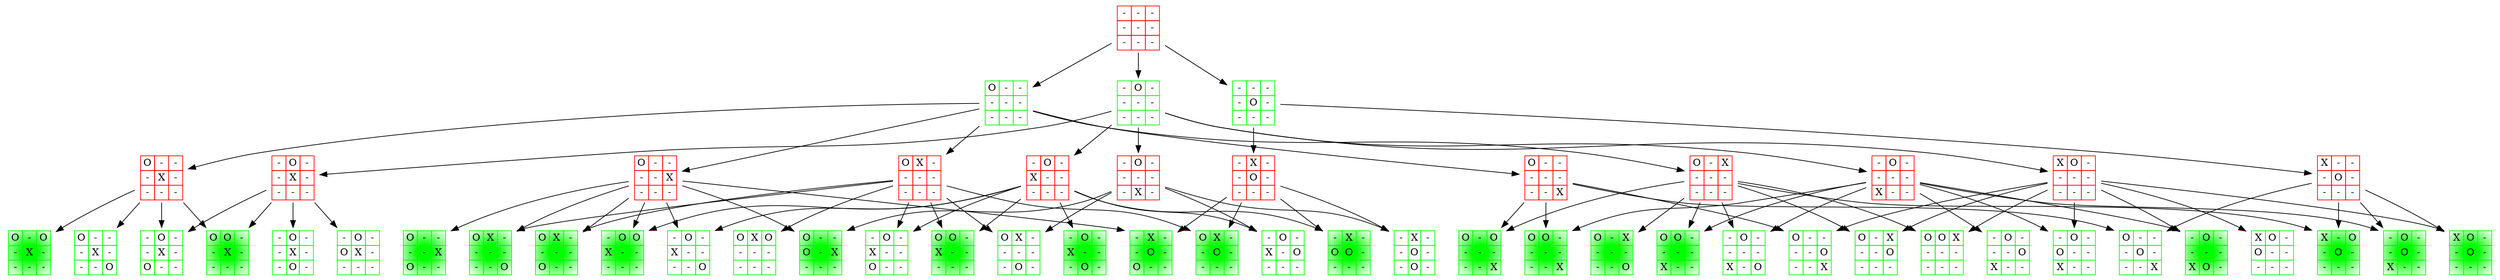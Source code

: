 digraph "graph" {
	node [shape=plaintext]
		0 [label=<
        <TABLE BORDER="0" CELLBORDER="1" CELLSPACING="0" COLOR="red" BGCOLOR="white" style="">
          <TR>
            <TD> - </TD>
            <TD> - </TD>
            <TD> - </TD>
          </TR>
          <TR>
            <TD> - </TD>
            <TD> - </TD>
            <TD> - </TD>
          </TR>
          <TR>
            <TD> - </TD>
            <TD> - </TD>
            <TD> - </TD>
          </TR>
        </TABLE>>]
		1 [label=<
        <TABLE BORDER="0" CELLBORDER="1" CELLSPACING="0" COLOR="green" BGCOLOR="white" style="">
          <TR>
            <TD>O</TD>
            <TD> - </TD>
            <TD> - </TD>
          </TR>
          <TR>
            <TD> - </TD>
            <TD> - </TD>
            <TD> - </TD>
          </TR>
          <TR>
            <TD> - </TD>
            <TD> - </TD>
            <TD> - </TD>
          </TR>
        </TABLE>>]
			0 -> 1
		2 [label=<
        <TABLE BORDER="0" CELLBORDER="1" CELLSPACING="0" COLOR="green" BGCOLOR="white" style="">
          <TR>
            <TD> - </TD>
            <TD>O</TD>
            <TD> - </TD>
          </TR>
          <TR>
            <TD> - </TD>
            <TD> - </TD>
            <TD> - </TD>
          </TR>
          <TR>
            <TD> - </TD>
            <TD> - </TD>
            <TD> - </TD>
          </TR>
        </TABLE>>]
			0 -> 2
		3 [label=<
        <TABLE BORDER="0" CELLBORDER="1" CELLSPACING="0" COLOR="green" BGCOLOR="white" style="">
          <TR>
            <TD> - </TD>
            <TD> - </TD>
            <TD> - </TD>
          </TR>
          <TR>
            <TD> - </TD>
            <TD>O</TD>
            <TD> - </TD>
          </TR>
          <TR>
            <TD> - </TD>
            <TD> - </TD>
            <TD> - </TD>
          </TR>
        </TABLE>>]
			0 -> 3
		3 [label=<
        <TABLE BORDER="0" CELLBORDER="1" CELLSPACING="0" COLOR="green" BGCOLOR="white" style="">
          <TR>
            <TD> - </TD>
            <TD> - </TD>
            <TD> - </TD>
          </TR>
          <TR>
            <TD> - </TD>
            <TD>O</TD>
            <TD> - </TD>
          </TR>
          <TR>
            <TD> - </TD>
            <TD> - </TD>
            <TD> - </TD>
          </TR>
        </TABLE>>]
		31 [label=<
        <TABLE BORDER="0" CELLBORDER="1" CELLSPACING="0" COLOR="red" BGCOLOR="white" style="">
          <TR>
            <TD>X</TD>
            <TD> - </TD>
            <TD> - </TD>
          </TR>
          <TR>
            <TD> - </TD>
            <TD>O</TD>
            <TD> - </TD>
          </TR>
          <TR>
            <TD> - </TD>
            <TD> - </TD>
            <TD> - </TD>
          </TR>
        </TABLE>>]
			3 -> 31
		32 [label=<
        <TABLE BORDER="0" CELLBORDER="1" CELLSPACING="0" COLOR="red" BGCOLOR="white" style="">
          <TR>
            <TD> - </TD>
            <TD>X</TD>
            <TD> - </TD>
          </TR>
          <TR>
            <TD> - </TD>
            <TD>O</TD>
            <TD> - </TD>
          </TR>
          <TR>
            <TD> - </TD>
            <TD> - </TD>
            <TD> - </TD>
          </TR>
        </TABLE>>]
			3 -> 32
		2 [label=<
        <TABLE BORDER="0" CELLBORDER="1" CELLSPACING="0" COLOR="green" BGCOLOR="white" style="">
          <TR>
            <TD> - </TD>
            <TD>O</TD>
            <TD> - </TD>
          </TR>
          <TR>
            <TD> - </TD>
            <TD> - </TD>
            <TD> - </TD>
          </TR>
          <TR>
            <TD> - </TD>
            <TD> - </TD>
            <TD> - </TD>
          </TR>
        </TABLE>>]
		21 [label=<
        <TABLE BORDER="0" CELLBORDER="1" CELLSPACING="0" COLOR="red" BGCOLOR="white" style="">
          <TR>
            <TD>X</TD>
            <TD>O</TD>
            <TD> - </TD>
          </TR>
          <TR>
            <TD> - </TD>
            <TD> - </TD>
            <TD> - </TD>
          </TR>
          <TR>
            <TD> - </TD>
            <TD> - </TD>
            <TD> - </TD>
          </TR>
        </TABLE>>]
			2 -> 21
		22 [label=<
        <TABLE BORDER="0" CELLBORDER="1" CELLSPACING="0" COLOR="red" BGCOLOR="white" style="">
          <TR>
            <TD> - </TD>
            <TD>O</TD>
            <TD> - </TD>
          </TR>
          <TR>
            <TD>X</TD>
            <TD> - </TD>
            <TD> - </TD>
          </TR>
          <TR>
            <TD> - </TD>
            <TD> - </TD>
            <TD> - </TD>
          </TR>
        </TABLE>>]
			2 -> 22
		23 [label=<
        <TABLE BORDER="0" CELLBORDER="1" CELLSPACING="0" COLOR="red" BGCOLOR="white" style="">
          <TR>
            <TD> - </TD>
            <TD>O</TD>
            <TD> - </TD>
          </TR>
          <TR>
            <TD> - </TD>
            <TD>X</TD>
            <TD> - </TD>
          </TR>
          <TR>
            <TD> - </TD>
            <TD> - </TD>
            <TD> - </TD>
          </TR>
        </TABLE>>]
			2 -> 23
		24 [label=<
        <TABLE BORDER="0" CELLBORDER="1" CELLSPACING="0" COLOR="red" BGCOLOR="white" style="">
          <TR>
            <TD> - </TD>
            <TD>O</TD>
            <TD> - </TD>
          </TR>
          <TR>
            <TD> - </TD>
            <TD> - </TD>
            <TD> - </TD>
          </TR>
          <TR>
            <TD>X</TD>
            <TD> - </TD>
            <TD> - </TD>
          </TR>
        </TABLE>>]
			2 -> 24
		25 [label=<
        <TABLE BORDER="0" CELLBORDER="1" CELLSPACING="0" COLOR="red" BGCOLOR="white" style="">
          <TR>
            <TD> - </TD>
            <TD>O</TD>
            <TD> - </TD>
          </TR>
          <TR>
            <TD> - </TD>
            <TD> - </TD>
            <TD> - </TD>
          </TR>
          <TR>
            <TD> - </TD>
            <TD>X</TD>
            <TD> - </TD>
          </TR>
        </TABLE>>]
			2 -> 25
		1 [label=<
        <TABLE BORDER="0" CELLBORDER="1" CELLSPACING="0" COLOR="green" BGCOLOR="white" style="">
          <TR>
            <TD>O</TD>
            <TD> - </TD>
            <TD> - </TD>
          </TR>
          <TR>
            <TD> - </TD>
            <TD> - </TD>
            <TD> - </TD>
          </TR>
          <TR>
            <TD> - </TD>
            <TD> - </TD>
            <TD> - </TD>
          </TR>
        </TABLE>>]
		11 [label=<
        <TABLE BORDER="0" CELLBORDER="1" CELLSPACING="0" COLOR="red" BGCOLOR="white" style="">
          <TR>
            <TD>O</TD>
            <TD>X</TD>
            <TD> - </TD>
          </TR>
          <TR>
            <TD> - </TD>
            <TD> - </TD>
            <TD> - </TD>
          </TR>
          <TR>
            <TD> - </TD>
            <TD> - </TD>
            <TD> - </TD>
          </TR>
        </TABLE>>]
			1 -> 11
		12 [label=<
        <TABLE BORDER="0" CELLBORDER="1" CELLSPACING="0" COLOR="red" BGCOLOR="white" style="">
          <TR>
            <TD>O</TD>
            <TD> - </TD>
            <TD>X</TD>
          </TR>
          <TR>
            <TD> - </TD>
            <TD> - </TD>
            <TD> - </TD>
          </TR>
          <TR>
            <TD> - </TD>
            <TD> - </TD>
            <TD> - </TD>
          </TR>
        </TABLE>>]
			1 -> 12
		13 [label=<
        <TABLE BORDER="0" CELLBORDER="1" CELLSPACING="0" COLOR="red" BGCOLOR="white" style="">
          <TR>
            <TD>O</TD>
            <TD> - </TD>
            <TD> - </TD>
          </TR>
          <TR>
            <TD> - </TD>
            <TD>X</TD>
            <TD> - </TD>
          </TR>
          <TR>
            <TD> - </TD>
            <TD> - </TD>
            <TD> - </TD>
          </TR>
        </TABLE>>]
			1 -> 13
		14 [label=<
        <TABLE BORDER="0" CELLBORDER="1" CELLSPACING="0" COLOR="red" BGCOLOR="white" style="">
          <TR>
            <TD>O</TD>
            <TD> - </TD>
            <TD> - </TD>
          </TR>
          <TR>
            <TD> - </TD>
            <TD> - </TD>
            <TD>X</TD>
          </TR>
          <TR>
            <TD> - </TD>
            <TD> - </TD>
            <TD> - </TD>
          </TR>
        </TABLE>>]
			1 -> 14
		15 [label=<
        <TABLE BORDER="0" CELLBORDER="1" CELLSPACING="0" COLOR="red" BGCOLOR="white" style="">
          <TR>
            <TD>O</TD>
            <TD> - </TD>
            <TD> - </TD>
          </TR>
          <TR>
            <TD> - </TD>
            <TD> - </TD>
            <TD> - </TD>
          </TR>
          <TR>
            <TD> - </TD>
            <TD> - </TD>
            <TD>X</TD>
          </TR>
        </TABLE>>]
			1 -> 15
		15 [label=<
        <TABLE BORDER="0" CELLBORDER="1" CELLSPACING="0" COLOR="red" BGCOLOR="white" style="">
          <TR>
            <TD>O</TD>
            <TD> - </TD>
            <TD> - </TD>
          </TR>
          <TR>
            <TD> - </TD>
            <TD> - </TD>
            <TD> - </TD>
          </TR>
          <TR>
            <TD> - </TD>
            <TD> - </TD>
            <TD>X</TD>
          </TR>
        </TABLE>>]
		151 [label=<
        <TABLE BORDER="0" CELLBORDER="1" CELLSPACING="0" COLOR="green" BGCOLOR="green:white" style="radial">
          <TR>
            <TD>O</TD>
            <TD>O</TD>
            <TD> - </TD>
          </TR>
          <TR>
            <TD> - </TD>
            <TD> - </TD>
            <TD> - </TD>
          </TR>
          <TR>
            <TD> - </TD>
            <TD> - </TD>
            <TD>X</TD>
          </TR>
        </TABLE>>]
			15 -> 151
		152 [label=<
        <TABLE BORDER="0" CELLBORDER="1" CELLSPACING="0" COLOR="green" BGCOLOR="green:white" style="radial">
          <TR>
            <TD>O</TD>
            <TD> - </TD>
            <TD>O</TD>
          </TR>
          <TR>
            <TD> - </TD>
            <TD> - </TD>
            <TD> - </TD>
          </TR>
          <TR>
            <TD> - </TD>
            <TD> - </TD>
            <TD>X</TD>
          </TR>
        </TABLE>>]
			15 -> 152
		153 [label=<
        <TABLE BORDER="0" CELLBORDER="1" CELLSPACING="0" COLOR="green" BGCOLOR="white" style="">
          <TR>
            <TD>O</TD>
            <TD> - </TD>
            <TD> - </TD>
          </TR>
          <TR>
            <TD> - </TD>
            <TD>O</TD>
            <TD> - </TD>
          </TR>
          <TR>
            <TD> - </TD>
            <TD> - </TD>
            <TD>X</TD>
          </TR>
        </TABLE>>]
			15 -> 153
		154 [label=<
        <TABLE BORDER="0" CELLBORDER="1" CELLSPACING="0" COLOR="green" BGCOLOR="white" style="">
          <TR>
            <TD>O</TD>
            <TD> - </TD>
            <TD> - </TD>
          </TR>
          <TR>
            <TD> - </TD>
            <TD> - </TD>
            <TD>O</TD>
          </TR>
          <TR>
            <TD> - </TD>
            <TD> - </TD>
            <TD>X</TD>
          </TR>
        </TABLE>>]
			15 -> 154
		23 [label=<
        <TABLE BORDER="0" CELLBORDER="1" CELLSPACING="0" COLOR="red" BGCOLOR="white" style="">
          <TR>
            <TD> - </TD>
            <TD>O</TD>
            <TD> - </TD>
          </TR>
          <TR>
            <TD> - </TD>
            <TD>X</TD>
            <TD> - </TD>
          </TR>
          <TR>
            <TD> - </TD>
            <TD> - </TD>
            <TD> - </TD>
          </TR>
        </TABLE>>]
		231 [label=<
        <TABLE BORDER="0" CELLBORDER="1" CELLSPACING="0" COLOR="green" BGCOLOR="green:white" style="radial">
          <TR>
            <TD>O</TD>
            <TD>O</TD>
            <TD> - </TD>
          </TR>
          <TR>
            <TD> - </TD>
            <TD>X</TD>
            <TD> - </TD>
          </TR>
          <TR>
            <TD> - </TD>
            <TD> - </TD>
            <TD> - </TD>
          </TR>
        </TABLE>>]
			23 -> 231
		232 [label=<
        <TABLE BORDER="0" CELLBORDER="1" CELLSPACING="0" COLOR="green" BGCOLOR="white" style="">
          <TR>
            <TD> - </TD>
            <TD>O</TD>
            <TD> - </TD>
          </TR>
          <TR>
            <TD>O</TD>
            <TD>X</TD>
            <TD> - </TD>
          </TR>
          <TR>
            <TD> - </TD>
            <TD> - </TD>
            <TD> - </TD>
          </TR>
        </TABLE>>]
			23 -> 232
		233 [label=<
        <TABLE BORDER="0" CELLBORDER="1" CELLSPACING="0" COLOR="green" BGCOLOR="white" style="">
          <TR>
            <TD> - </TD>
            <TD>O</TD>
            <TD> - </TD>
          </TR>
          <TR>
            <TD> - </TD>
            <TD>X</TD>
            <TD> - </TD>
          </TR>
          <TR>
            <TD>O</TD>
            <TD> - </TD>
            <TD> - </TD>
          </TR>
        </TABLE>>]
			23 -> 233
		234 [label=<
        <TABLE BORDER="0" CELLBORDER="1" CELLSPACING="0" COLOR="green" BGCOLOR="white" style="">
          <TR>
            <TD> - </TD>
            <TD>O</TD>
            <TD> - </TD>
          </TR>
          <TR>
            <TD> - </TD>
            <TD>X</TD>
            <TD> - </TD>
          </TR>
          <TR>
            <TD> - </TD>
            <TD>O</TD>
            <TD> - </TD>
          </TR>
        </TABLE>>]
			23 -> 234
		24 [label=<
        <TABLE BORDER="0" CELLBORDER="1" CELLSPACING="0" COLOR="red" BGCOLOR="white" style="">
          <TR>
            <TD> - </TD>
            <TD>O</TD>
            <TD> - </TD>
          </TR>
          <TR>
            <TD> - </TD>
            <TD> - </TD>
            <TD> - </TD>
          </TR>
          <TR>
            <TD>X</TD>
            <TD> - </TD>
            <TD> - </TD>
          </TR>
        </TABLE>>]
		241 [label=<
        <TABLE BORDER="0" CELLBORDER="1" CELLSPACING="0" COLOR="green" BGCOLOR="green:white" style="radial">
          <TR>
            <TD>O</TD>
            <TD>O</TD>
            <TD> - </TD>
          </TR>
          <TR>
            <TD> - </TD>
            <TD> - </TD>
            <TD> - </TD>
          </TR>
          <TR>
            <TD>X</TD>
            <TD> - </TD>
            <TD> - </TD>
          </TR>
        </TABLE>>]
			24 -> 241
		151 [label=<
        <TABLE BORDER="0" CELLBORDER="1" CELLSPACING="0" COLOR="green" BGCOLOR="green:white" style="radial">
          <TR>
            <TD>O</TD>
            <TD>O</TD>
            <TD> - </TD>
          </TR>
          <TR>
            <TD> - </TD>
            <TD> - </TD>
            <TD> - </TD>
          </TR>
          <TR>
            <TD> - </TD>
            <TD> - </TD>
            <TD>X</TD>
          </TR>
        </TABLE>>]
			24 -> 151
		243 [label=<
        <TABLE BORDER="0" CELLBORDER="1" CELLSPACING="0" COLOR="green" BGCOLOR="white" style="">
          <TR>
            <TD> - </TD>
            <TD>O</TD>
            <TD> - </TD>
          </TR>
          <TR>
            <TD>O</TD>
            <TD> - </TD>
            <TD> - </TD>
          </TR>
          <TR>
            <TD>X</TD>
            <TD> - </TD>
            <TD> - </TD>
          </TR>
        </TABLE>>]
			24 -> 243
		244 [label=<
        <TABLE BORDER="0" CELLBORDER="1" CELLSPACING="0" COLOR="green" BGCOLOR="green:white" style="radial">
          <TR>
            <TD> - </TD>
            <TD>O</TD>
            <TD> - </TD>
          </TR>
          <TR>
            <TD> - </TD>
            <TD>O</TD>
            <TD> - </TD>
          </TR>
          <TR>
            <TD>X</TD>
            <TD> - </TD>
            <TD> - </TD>
          </TR>
        </TABLE>>]
			24 -> 244
		245 [label=<
        <TABLE BORDER="0" CELLBORDER="1" CELLSPACING="0" COLOR="green" BGCOLOR="white" style="">
          <TR>
            <TD> - </TD>
            <TD>O</TD>
            <TD> - </TD>
          </TR>
          <TR>
            <TD> - </TD>
            <TD> - </TD>
            <TD>O</TD>
          </TR>
          <TR>
            <TD>X</TD>
            <TD> - </TD>
            <TD> - </TD>
          </TR>
        </TABLE>>]
			24 -> 245
		246 [label=<
        <TABLE BORDER="0" CELLBORDER="1" CELLSPACING="0" COLOR="green" BGCOLOR="green:white" style="radial">
          <TR>
            <TD> - </TD>
            <TD>O</TD>
            <TD> - </TD>
          </TR>
          <TR>
            <TD> - </TD>
            <TD> - </TD>
            <TD> - </TD>
          </TR>
          <TR>
            <TD>X</TD>
            <TD>O</TD>
            <TD> - </TD>
          </TR>
        </TABLE>>]
			24 -> 246
		247 [label=<
        <TABLE BORDER="0" CELLBORDER="1" CELLSPACING="0" COLOR="green" BGCOLOR="white" style="">
          <TR>
            <TD> - </TD>
            <TD>O</TD>
            <TD> - </TD>
          </TR>
          <TR>
            <TD> - </TD>
            <TD> - </TD>
            <TD> - </TD>
          </TR>
          <TR>
            <TD>X</TD>
            <TD> - </TD>
            <TD>O</TD>
          </TR>
        </TABLE>>]
			24 -> 247
		31 [label=<
        <TABLE BORDER="0" CELLBORDER="1" CELLSPACING="0" COLOR="red" BGCOLOR="white" style="">
          <TR>
            <TD>X</TD>
            <TD> - </TD>
            <TD> - </TD>
          </TR>
          <TR>
            <TD> - </TD>
            <TD>O</TD>
            <TD> - </TD>
          </TR>
          <TR>
            <TD> - </TD>
            <TD> - </TD>
            <TD> - </TD>
          </TR>
        </TABLE>>]
		311 [label=<
        <TABLE BORDER="0" CELLBORDER="1" CELLSPACING="0" COLOR="green" BGCOLOR="green:white" style="radial">
          <TR>
            <TD>X</TD>
            <TD>O</TD>
            <TD> - </TD>
          </TR>
          <TR>
            <TD> - </TD>
            <TD>O</TD>
            <TD> - </TD>
          </TR>
          <TR>
            <TD> - </TD>
            <TD> - </TD>
            <TD> - </TD>
          </TR>
        </TABLE>>]
			31 -> 311
		312 [label=<
        <TABLE BORDER="0" CELLBORDER="1" CELLSPACING="0" COLOR="green" BGCOLOR="green:white" style="radial">
          <TR>
            <TD>X</TD>
            <TD> - </TD>
            <TD>O</TD>
          </TR>
          <TR>
            <TD> - </TD>
            <TD>O</TD>
            <TD> - </TD>
          </TR>
          <TR>
            <TD> - </TD>
            <TD> - </TD>
            <TD> - </TD>
          </TR>
        </TABLE>>]
			31 -> 312
		244 [label=<
        <TABLE BORDER="0" CELLBORDER="1" CELLSPACING="0" COLOR="green" BGCOLOR="green:white" style="radial">
          <TR>
            <TD> - </TD>
            <TD>O</TD>
            <TD> - </TD>
          </TR>
          <TR>
            <TD> - </TD>
            <TD>O</TD>
            <TD> - </TD>
          </TR>
          <TR>
            <TD>X</TD>
            <TD> - </TD>
            <TD> - </TD>
          </TR>
        </TABLE>>]
			31 -> 244
		153 [label=<
        <TABLE BORDER="0" CELLBORDER="1" CELLSPACING="0" COLOR="green" BGCOLOR="white" style="">
          <TR>
            <TD>O</TD>
            <TD> - </TD>
            <TD> - </TD>
          </TR>
          <TR>
            <TD> - </TD>
            <TD>O</TD>
            <TD> - </TD>
          </TR>
          <TR>
            <TD> - </TD>
            <TD> - </TD>
            <TD>X</TD>
          </TR>
        </TABLE>>]
			31 -> 153
		32 [label=<
        <TABLE BORDER="0" CELLBORDER="1" CELLSPACING="0" COLOR="red" BGCOLOR="white" style="">
          <TR>
            <TD> - </TD>
            <TD>X</TD>
            <TD> - </TD>
          </TR>
          <TR>
            <TD> - </TD>
            <TD>O</TD>
            <TD> - </TD>
          </TR>
          <TR>
            <TD> - </TD>
            <TD> - </TD>
            <TD> - </TD>
          </TR>
        </TABLE>>]
		321 [label=<
        <TABLE BORDER="0" CELLBORDER="1" CELLSPACING="0" COLOR="green" BGCOLOR="green:white" style="radial">
          <TR>
            <TD>O</TD>
            <TD>X</TD>
            <TD> - </TD>
          </TR>
          <TR>
            <TD> - </TD>
            <TD>O</TD>
            <TD> - </TD>
          </TR>
          <TR>
            <TD> - </TD>
            <TD> - </TD>
            <TD> - </TD>
          </TR>
        </TABLE>>]
			32 -> 321
		322 [label=<
        <TABLE BORDER="0" CELLBORDER="1" CELLSPACING="0" COLOR="green" BGCOLOR="green:white" style="radial">
          <TR>
            <TD> - </TD>
            <TD>X</TD>
            <TD> - </TD>
          </TR>
          <TR>
            <TD>O</TD>
            <TD>O</TD>
            <TD> - </TD>
          </TR>
          <TR>
            <TD> - </TD>
            <TD> - </TD>
            <TD> - </TD>
          </TR>
        </TABLE>>]
			32 -> 322
		323 [label=<
        <TABLE BORDER="0" CELLBORDER="1" CELLSPACING="0" COLOR="green" BGCOLOR="green:white" style="radial">
          <TR>
            <TD> - </TD>
            <TD>X</TD>
            <TD> - </TD>
          </TR>
          <TR>
            <TD> - </TD>
            <TD>O</TD>
            <TD> - </TD>
          </TR>
          <TR>
            <TD>O</TD>
            <TD> - </TD>
            <TD> - </TD>
          </TR>
        </TABLE>>]
			32 -> 323
		324 [label=<
        <TABLE BORDER="0" CELLBORDER="1" CELLSPACING="0" COLOR="green" BGCOLOR="white" style="">
          <TR>
            <TD> - </TD>
            <TD>X</TD>
            <TD> - </TD>
          </TR>
          <TR>
            <TD> - </TD>
            <TD>O</TD>
            <TD> - </TD>
          </TR>
          <TR>
            <TD> - </TD>
            <TD>O</TD>
            <TD> - </TD>
          </TR>
        </TABLE>>]
			32 -> 324
		22 [label=<
        <TABLE BORDER="0" CELLBORDER="1" CELLSPACING="0" COLOR="red" BGCOLOR="white" style="">
          <TR>
            <TD> - </TD>
            <TD>O</TD>
            <TD> - </TD>
          </TR>
          <TR>
            <TD>X</TD>
            <TD> - </TD>
            <TD> - </TD>
          </TR>
          <TR>
            <TD> - </TD>
            <TD> - </TD>
            <TD> - </TD>
          </TR>
        </TABLE>>]
		221 [label=<
        <TABLE BORDER="0" CELLBORDER="1" CELLSPACING="0" COLOR="green" BGCOLOR="green:white" style="radial">
          <TR>
            <TD>O</TD>
            <TD>O</TD>
            <TD> - </TD>
          </TR>
          <TR>
            <TD>X</TD>
            <TD> - </TD>
            <TD> - </TD>
          </TR>
          <TR>
            <TD> - </TD>
            <TD> - </TD>
            <TD> - </TD>
          </TR>
        </TABLE>>]
			22 -> 221
		222 [label=<
        <TABLE BORDER="0" CELLBORDER="1" CELLSPACING="0" COLOR="green" BGCOLOR="green:white" style="radial">
          <TR>
            <TD> - </TD>
            <TD>O</TD>
            <TD>O</TD>
          </TR>
          <TR>
            <TD>X</TD>
            <TD> - </TD>
            <TD> - </TD>
          </TR>
          <TR>
            <TD> - </TD>
            <TD> - </TD>
            <TD> - </TD>
          </TR>
        </TABLE>>]
			22 -> 222
		322 [label=<
        <TABLE BORDER="0" CELLBORDER="1" CELLSPACING="0" COLOR="green" BGCOLOR="green:white" style="radial">
          <TR>
            <TD> - </TD>
            <TD>X</TD>
            <TD> - </TD>
          </TR>
          <TR>
            <TD>O</TD>
            <TD>O</TD>
            <TD> - </TD>
          </TR>
          <TR>
            <TD> - </TD>
            <TD> - </TD>
            <TD> - </TD>
          </TR>
        </TABLE>>]
			22 -> 322
		224 [label=<
        <TABLE BORDER="0" CELLBORDER="1" CELLSPACING="0" COLOR="green" BGCOLOR="white" style="">
          <TR>
            <TD> - </TD>
            <TD>O</TD>
            <TD> - </TD>
          </TR>
          <TR>
            <TD>X</TD>
            <TD> - </TD>
            <TD>O</TD>
          </TR>
          <TR>
            <TD> - </TD>
            <TD> - </TD>
            <TD> - </TD>
          </TR>
        </TABLE>>]
			22 -> 224
		225 [label=<
        <TABLE BORDER="0" CELLBORDER="1" CELLSPACING="0" COLOR="green" BGCOLOR="white" style="">
          <TR>
            <TD> - </TD>
            <TD>O</TD>
            <TD> - </TD>
          </TR>
          <TR>
            <TD>X</TD>
            <TD> - </TD>
            <TD> - </TD>
          </TR>
          <TR>
            <TD>O</TD>
            <TD> - </TD>
            <TD> - </TD>
          </TR>
        </TABLE>>]
			22 -> 225
		226 [label=<
        <TABLE BORDER="0" CELLBORDER="1" CELLSPACING="0" COLOR="green" BGCOLOR="green:white" style="radial">
          <TR>
            <TD> - </TD>
            <TD>O</TD>
            <TD> - </TD>
          </TR>
          <TR>
            <TD>X</TD>
            <TD> - </TD>
            <TD> - </TD>
          </TR>
          <TR>
            <TD> - </TD>
            <TD>O</TD>
            <TD> - </TD>
          </TR>
        </TABLE>>]
			22 -> 226
		227 [label=<
        <TABLE BORDER="0" CELLBORDER="1" CELLSPACING="0" COLOR="green" BGCOLOR="white" style="">
          <TR>
            <TD> - </TD>
            <TD>O</TD>
            <TD> - </TD>
          </TR>
          <TR>
            <TD>X</TD>
            <TD> - </TD>
            <TD> - </TD>
          </TR>
          <TR>
            <TD> - </TD>
            <TD> - </TD>
            <TD>O</TD>
          </TR>
        </TABLE>>]
			22 -> 227
		12 [label=<
        <TABLE BORDER="0" CELLBORDER="1" CELLSPACING="0" COLOR="red" BGCOLOR="white" style="">
          <TR>
            <TD>O</TD>
            <TD> - </TD>
            <TD>X</TD>
          </TR>
          <TR>
            <TD> - </TD>
            <TD> - </TD>
            <TD> - </TD>
          </TR>
          <TR>
            <TD> - </TD>
            <TD> - </TD>
            <TD> - </TD>
          </TR>
        </TABLE>>]
		121 [label=<
        <TABLE BORDER="0" CELLBORDER="1" CELLSPACING="0" COLOR="green" BGCOLOR="white" style="">
          <TR>
            <TD>O</TD>
            <TD>O</TD>
            <TD>X</TD>
          </TR>
          <TR>
            <TD> - </TD>
            <TD> - </TD>
            <TD> - </TD>
          </TR>
          <TR>
            <TD> - </TD>
            <TD> - </TD>
            <TD> - </TD>
          </TR>
        </TABLE>>]
			12 -> 121
		241 [label=<
        <TABLE BORDER="0" CELLBORDER="1" CELLSPACING="0" COLOR="green" BGCOLOR="green:white" style="radial">
          <TR>
            <TD>O</TD>
            <TD>O</TD>
            <TD> - </TD>
          </TR>
          <TR>
            <TD> - </TD>
            <TD> - </TD>
            <TD> - </TD>
          </TR>
          <TR>
            <TD>X</TD>
            <TD> - </TD>
            <TD> - </TD>
          </TR>
        </TABLE>>]
			12 -> 241
		312 [label=<
        <TABLE BORDER="0" CELLBORDER="1" CELLSPACING="0" COLOR="green" BGCOLOR="green:white" style="radial">
          <TR>
            <TD>X</TD>
            <TD> - </TD>
            <TD>O</TD>
          </TR>
          <TR>
            <TD> - </TD>
            <TD>O</TD>
            <TD> - </TD>
          </TR>
          <TR>
            <TD> - </TD>
            <TD> - </TD>
            <TD> - </TD>
          </TR>
        </TABLE>>]
			12 -> 312
		124 [label=<
        <TABLE BORDER="0" CELLBORDER="1" CELLSPACING="0" COLOR="green" BGCOLOR="white" style="">
          <TR>
            <TD>O</TD>
            <TD> - </TD>
            <TD>X</TD>
          </TR>
          <TR>
            <TD> - </TD>
            <TD> - </TD>
            <TD>O</TD>
          </TR>
          <TR>
            <TD> - </TD>
            <TD> - </TD>
            <TD> - </TD>
          </TR>
        </TABLE>>]
			12 -> 124
		152 [label=<
        <TABLE BORDER="0" CELLBORDER="1" CELLSPACING="0" COLOR="green" BGCOLOR="green:white" style="radial">
          <TR>
            <TD>O</TD>
            <TD> - </TD>
            <TD>O</TD>
          </TR>
          <TR>
            <TD> - </TD>
            <TD> - </TD>
            <TD> - </TD>
          </TR>
          <TR>
            <TD> - </TD>
            <TD> - </TD>
            <TD>X</TD>
          </TR>
        </TABLE>>]
			12 -> 152
		247 [label=<
        <TABLE BORDER="0" CELLBORDER="1" CELLSPACING="0" COLOR="green" BGCOLOR="white" style="">
          <TR>
            <TD> - </TD>
            <TD>O</TD>
            <TD> - </TD>
          </TR>
          <TR>
            <TD> - </TD>
            <TD> - </TD>
            <TD> - </TD>
          </TR>
          <TR>
            <TD>X</TD>
            <TD> - </TD>
            <TD>O</TD>
          </TR>
        </TABLE>>]
			12 -> 247
		127 [label=<
        <TABLE BORDER="0" CELLBORDER="1" CELLSPACING="0" COLOR="green" BGCOLOR="green:white" style="radial">
          <TR>
            <TD>O</TD>
            <TD> - </TD>
            <TD>X</TD>
          </TR>
          <TR>
            <TD> - </TD>
            <TD> - </TD>
            <TD> - </TD>
          </TR>
          <TR>
            <TD> - </TD>
            <TD> - </TD>
            <TD>O</TD>
          </TR>
        </TABLE>>]
			12 -> 127
		13 [label=<
        <TABLE BORDER="0" CELLBORDER="1" CELLSPACING="0" COLOR="red" BGCOLOR="white" style="">
          <TR>
            <TD>O</TD>
            <TD> - </TD>
            <TD> - </TD>
          </TR>
          <TR>
            <TD> - </TD>
            <TD>X</TD>
            <TD> - </TD>
          </TR>
          <TR>
            <TD> - </TD>
            <TD> - </TD>
            <TD> - </TD>
          </TR>
        </TABLE>>]
		231 [label=<
        <TABLE BORDER="0" CELLBORDER="1" CELLSPACING="0" COLOR="green" BGCOLOR="green:white" style="radial">
          <TR>
            <TD>O</TD>
            <TD>O</TD>
            <TD> - </TD>
          </TR>
          <TR>
            <TD> - </TD>
            <TD>X</TD>
            <TD> - </TD>
          </TR>
          <TR>
            <TD> - </TD>
            <TD> - </TD>
            <TD> - </TD>
          </TR>
        </TABLE>>]
			13 -> 231
		132 [label=<
        <TABLE BORDER="0" CELLBORDER="1" CELLSPACING="0" COLOR="green" BGCOLOR="green:white" style="radial">
          <TR>
            <TD>O</TD>
            <TD> - </TD>
            <TD>O</TD>
          </TR>
          <TR>
            <TD> - </TD>
            <TD>X</TD>
            <TD> - </TD>
          </TR>
          <TR>
            <TD> - </TD>
            <TD> - </TD>
            <TD> - </TD>
          </TR>
        </TABLE>>]
			13 -> 132
		233 [label=<
        <TABLE BORDER="0" CELLBORDER="1" CELLSPACING="0" COLOR="green" BGCOLOR="white" style="">
          <TR>
            <TD> - </TD>
            <TD>O</TD>
            <TD> - </TD>
          </TR>
          <TR>
            <TD> - </TD>
            <TD>X</TD>
            <TD> - </TD>
          </TR>
          <TR>
            <TD>O</TD>
            <TD> - </TD>
            <TD> - </TD>
          </TR>
        </TABLE>>]
			13 -> 233
		134 [label=<
        <TABLE BORDER="0" CELLBORDER="1" CELLSPACING="0" COLOR="green" BGCOLOR="white" style="">
          <TR>
            <TD>O</TD>
            <TD> - </TD>
            <TD> - </TD>
          </TR>
          <TR>
            <TD> - </TD>
            <TD>X</TD>
            <TD> - </TD>
          </TR>
          <TR>
            <TD> - </TD>
            <TD> - </TD>
            <TD>O</TD>
          </TR>
        </TABLE>>]
			13 -> 134
		21 [label=<
        <TABLE BORDER="0" CELLBORDER="1" CELLSPACING="0" COLOR="red" BGCOLOR="white" style="">
          <TR>
            <TD>X</TD>
            <TD>O</TD>
            <TD> - </TD>
          </TR>
          <TR>
            <TD> - </TD>
            <TD> - </TD>
            <TD> - </TD>
          </TR>
          <TR>
            <TD> - </TD>
            <TD> - </TD>
            <TD> - </TD>
          </TR>
        </TABLE>>]
		121 [label=<
        <TABLE BORDER="0" CELLBORDER="1" CELLSPACING="0" COLOR="green" BGCOLOR="white" style="">
          <TR>
            <TD>O</TD>
            <TD>O</TD>
            <TD>X</TD>
          </TR>
          <TR>
            <TD> - </TD>
            <TD> - </TD>
            <TD> - </TD>
          </TR>
          <TR>
            <TD> - </TD>
            <TD> - </TD>
            <TD> - </TD>
          </TR>
        </TABLE>>]
			21 -> 121
		212 [label=<
        <TABLE BORDER="0" CELLBORDER="1" CELLSPACING="0" COLOR="green" BGCOLOR="white" style="">
          <TR>
            <TD>X</TD>
            <TD>O</TD>
            <TD> - </TD>
          </TR>
          <TR>
            <TD>O</TD>
            <TD> - </TD>
            <TD> - </TD>
          </TR>
          <TR>
            <TD> - </TD>
            <TD> - </TD>
            <TD> - </TD>
          </TR>
        </TABLE>>]
			21 -> 212
		311 [label=<
        <TABLE BORDER="0" CELLBORDER="1" CELLSPACING="0" COLOR="green" BGCOLOR="green:white" style="radial">
          <TR>
            <TD>X</TD>
            <TD>O</TD>
            <TD> - </TD>
          </TR>
          <TR>
            <TD> - </TD>
            <TD>O</TD>
            <TD> - </TD>
          </TR>
          <TR>
            <TD> - </TD>
            <TD> - </TD>
            <TD> - </TD>
          </TR>
        </TABLE>>]
			21 -> 311
		243 [label=<
        <TABLE BORDER="0" CELLBORDER="1" CELLSPACING="0" COLOR="green" BGCOLOR="white" style="">
          <TR>
            <TD> - </TD>
            <TD>O</TD>
            <TD> - </TD>
          </TR>
          <TR>
            <TD>O</TD>
            <TD> - </TD>
            <TD> - </TD>
          </TR>
          <TR>
            <TD>X</TD>
            <TD> - </TD>
            <TD> - </TD>
          </TR>
        </TABLE>>]
			21 -> 243
		124 [label=<
        <TABLE BORDER="0" CELLBORDER="1" CELLSPACING="0" COLOR="green" BGCOLOR="white" style="">
          <TR>
            <TD>O</TD>
            <TD> - </TD>
            <TD>X</TD>
          </TR>
          <TR>
            <TD> - </TD>
            <TD> - </TD>
            <TD>O</TD>
          </TR>
          <TR>
            <TD> - </TD>
            <TD> - </TD>
            <TD> - </TD>
          </TR>
        </TABLE>>]
			21 -> 124
		246 [label=<
        <TABLE BORDER="0" CELLBORDER="1" CELLSPACING="0" COLOR="green" BGCOLOR="green:white" style="radial">
          <TR>
            <TD> - </TD>
            <TD>O</TD>
            <TD> - </TD>
          </TR>
          <TR>
            <TD> - </TD>
            <TD> - </TD>
            <TD> - </TD>
          </TR>
          <TR>
            <TD>X</TD>
            <TD>O</TD>
            <TD> - </TD>
          </TR>
        </TABLE>>]
			21 -> 246
		154 [label=<
        <TABLE BORDER="0" CELLBORDER="1" CELLSPACING="0" COLOR="green" BGCOLOR="white" style="">
          <TR>
            <TD>O</TD>
            <TD> - </TD>
            <TD> - </TD>
          </TR>
          <TR>
            <TD> - </TD>
            <TD> - </TD>
            <TD>O</TD>
          </TR>
          <TR>
            <TD> - </TD>
            <TD> - </TD>
            <TD>X</TD>
          </TR>
        </TABLE>>]
			21 -> 154
		11 [label=<
        <TABLE BORDER="0" CELLBORDER="1" CELLSPACING="0" COLOR="red" BGCOLOR="white" style="">
          <TR>
            <TD>O</TD>
            <TD>X</TD>
            <TD> - </TD>
          </TR>
          <TR>
            <TD> - </TD>
            <TD> - </TD>
            <TD> - </TD>
          </TR>
          <TR>
            <TD> - </TD>
            <TD> - </TD>
            <TD> - </TD>
          </TR>
        </TABLE>>]
		111 [label=<
        <TABLE BORDER="0" CELLBORDER="1" CELLSPACING="0" COLOR="green" BGCOLOR="white" style="">
          <TR>
            <TD>O</TD>
            <TD>X</TD>
            <TD>O</TD>
          </TR>
          <TR>
            <TD> - </TD>
            <TD> - </TD>
            <TD> - </TD>
          </TR>
          <TR>
            <TD> - </TD>
            <TD> - </TD>
            <TD> - </TD>
          </TR>
        </TABLE>>]
			11 -> 111
		221 [label=<
        <TABLE BORDER="0" CELLBORDER="1" CELLSPACING="0" COLOR="green" BGCOLOR="green:white" style="radial">
          <TR>
            <TD>O</TD>
            <TD>O</TD>
            <TD> - </TD>
          </TR>
          <TR>
            <TD>X</TD>
            <TD> - </TD>
            <TD> - </TD>
          </TR>
          <TR>
            <TD> - </TD>
            <TD> - </TD>
            <TD> - </TD>
          </TR>
        </TABLE>>]
			11 -> 221
		321 [label=<
        <TABLE BORDER="0" CELLBORDER="1" CELLSPACING="0" COLOR="green" BGCOLOR="green:white" style="radial">
          <TR>
            <TD>O</TD>
            <TD>X</TD>
            <TD> - </TD>
          </TR>
          <TR>
            <TD> - </TD>
            <TD>O</TD>
            <TD> - </TD>
          </TR>
          <TR>
            <TD> - </TD>
            <TD> - </TD>
            <TD> - </TD>
          </TR>
        </TABLE>>]
			11 -> 321
		225 [label=<
        <TABLE BORDER="0" CELLBORDER="1" CELLSPACING="0" COLOR="green" BGCOLOR="white" style="">
          <TR>
            <TD> - </TD>
            <TD>O</TD>
            <TD> - </TD>
          </TR>
          <TR>
            <TD>X</TD>
            <TD> - </TD>
            <TD> - </TD>
          </TR>
          <TR>
            <TD>O</TD>
            <TD> - </TD>
            <TD> - </TD>
          </TR>
        </TABLE>>]
			11 -> 225
		115 [label=<
        <TABLE BORDER="0" CELLBORDER="1" CELLSPACING="0" COLOR="green" BGCOLOR="green:white" style="radial">
          <TR>
            <TD>O</TD>
            <TD>X</TD>
            <TD> - </TD>
          </TR>
          <TR>
            <TD> - </TD>
            <TD> - </TD>
            <TD> - </TD>
          </TR>
          <TR>
            <TD>O</TD>
            <TD> - </TD>
            <TD> - </TD>
          </TR>
        </TABLE>>]
			11 -> 115
		116 [label=<
        <TABLE BORDER="0" CELLBORDER="1" CELLSPACING="0" COLOR="green" BGCOLOR="white" style="">
          <TR>
            <TD>O</TD>
            <TD>X</TD>
            <TD> - </TD>
          </TR>
          <TR>
            <TD> - </TD>
            <TD> - </TD>
            <TD> - </TD>
          </TR>
          <TR>
            <TD> - </TD>
            <TD>O</TD>
            <TD> - </TD>
          </TR>
        </TABLE>>]
			11 -> 116
		117 [label=<
        <TABLE BORDER="0" CELLBORDER="1" CELLSPACING="0" COLOR="green" BGCOLOR="green:white" style="radial">
          <TR>
            <TD>O</TD>
            <TD>X</TD>
            <TD> - </TD>
          </TR>
          <TR>
            <TD> - </TD>
            <TD> - </TD>
            <TD> - </TD>
          </TR>
          <TR>
            <TD> - </TD>
            <TD> - </TD>
            <TD>O</TD>
          </TR>
        </TABLE>>]
			11 -> 117
		14 [label=<
        <TABLE BORDER="0" CELLBORDER="1" CELLSPACING="0" COLOR="red" BGCOLOR="white" style="">
          <TR>
            <TD>O</TD>
            <TD> - </TD>
            <TD> - </TD>
          </TR>
          <TR>
            <TD> - </TD>
            <TD> - </TD>
            <TD>X</TD>
          </TR>
          <TR>
            <TD> - </TD>
            <TD> - </TD>
            <TD> - </TD>
          </TR>
        </TABLE>>]
		222 [label=<
        <TABLE BORDER="0" CELLBORDER="1" CELLSPACING="0" COLOR="green" BGCOLOR="green:white" style="radial">
          <TR>
            <TD> - </TD>
            <TD>O</TD>
            <TD>O</TD>
          </TR>
          <TR>
            <TD>X</TD>
            <TD> - </TD>
            <TD> - </TD>
          </TR>
          <TR>
            <TD> - </TD>
            <TD> - </TD>
            <TD> - </TD>
          </TR>
        </TABLE>>]
			14 -> 222
		115 [label=<
        <TABLE BORDER="0" CELLBORDER="1" CELLSPACING="0" COLOR="green" BGCOLOR="green:white" style="radial">
          <TR>
            <TD>O</TD>
            <TD>X</TD>
            <TD> - </TD>
          </TR>
          <TR>
            <TD> - </TD>
            <TD> - </TD>
            <TD> - </TD>
          </TR>
          <TR>
            <TD>O</TD>
            <TD> - </TD>
            <TD> - </TD>
          </TR>
        </TABLE>>]
			14 -> 115
		143 [label=<
        <TABLE BORDER="0" CELLBORDER="1" CELLSPACING="0" COLOR="green" BGCOLOR="green:white" style="radial">
          <TR>
            <TD>O</TD>
            <TD> - </TD>
            <TD> - </TD>
          </TR>
          <TR>
            <TD>O</TD>
            <TD> - </TD>
            <TD>X</TD>
          </TR>
          <TR>
            <TD> - </TD>
            <TD> - </TD>
            <TD> - </TD>
          </TR>
        </TABLE>>]
			14 -> 143
		323 [label=<
        <TABLE BORDER="0" CELLBORDER="1" CELLSPACING="0" COLOR="green" BGCOLOR="green:white" style="radial">
          <TR>
            <TD> - </TD>
            <TD>X</TD>
            <TD> - </TD>
          </TR>
          <TR>
            <TD> - </TD>
            <TD>O</TD>
            <TD> - </TD>
          </TR>
          <TR>
            <TD>O</TD>
            <TD> - </TD>
            <TD> - </TD>
          </TR>
        </TABLE>>]
			14 -> 323
		145 [label=<
        <TABLE BORDER="0" CELLBORDER="1" CELLSPACING="0" COLOR="green" BGCOLOR="green:white" style="radial">
          <TR>
            <TD>O</TD>
            <TD> - </TD>
            <TD> - </TD>
          </TR>
          <TR>
            <TD> - </TD>
            <TD> - </TD>
            <TD>X</TD>
          </TR>
          <TR>
            <TD>O</TD>
            <TD> - </TD>
            <TD> - </TD>
          </TR>
        </TABLE>>]
			14 -> 145
		227 [label=<
        <TABLE BORDER="0" CELLBORDER="1" CELLSPACING="0" COLOR="green" BGCOLOR="white" style="">
          <TR>
            <TD> - </TD>
            <TD>O</TD>
            <TD> - </TD>
          </TR>
          <TR>
            <TD>X</TD>
            <TD> - </TD>
            <TD> - </TD>
          </TR>
          <TR>
            <TD> - </TD>
            <TD> - </TD>
            <TD>O</TD>
          </TR>
        </TABLE>>]
			14 -> 227
		117 [label=<
        <TABLE BORDER="0" CELLBORDER="1" CELLSPACING="0" COLOR="green" BGCOLOR="green:white" style="radial">
          <TR>
            <TD>O</TD>
            <TD>X</TD>
            <TD> - </TD>
          </TR>
          <TR>
            <TD> - </TD>
            <TD> - </TD>
            <TD> - </TD>
          </TR>
          <TR>
            <TD> - </TD>
            <TD> - </TD>
            <TD>O</TD>
          </TR>
        </TABLE>>]
			14 -> 117
		25 [label=<
        <TABLE BORDER="0" CELLBORDER="1" CELLSPACING="0" COLOR="red" BGCOLOR="white" style="">
          <TR>
            <TD> - </TD>
            <TD>O</TD>
            <TD> - </TD>
          </TR>
          <TR>
            <TD> - </TD>
            <TD> - </TD>
            <TD> - </TD>
          </TR>
          <TR>
            <TD> - </TD>
            <TD>X</TD>
            <TD> - </TD>
          </TR>
        </TABLE>>]
		143 [label=<
        <TABLE BORDER="0" CELLBORDER="1" CELLSPACING="0" COLOR="green" BGCOLOR="green:white" style="radial">
          <TR>
            <TD>O</TD>
            <TD> - </TD>
            <TD> - </TD>
          </TR>
          <TR>
            <TD>O</TD>
            <TD> - </TD>
            <TD>X</TD>
          </TR>
          <TR>
            <TD> - </TD>
            <TD> - </TD>
            <TD> - </TD>
          </TR>
        </TABLE>>]
			25 -> 143
		224 [label=<
        <TABLE BORDER="0" CELLBORDER="1" CELLSPACING="0" COLOR="green" BGCOLOR="white" style="">
          <TR>
            <TD> - </TD>
            <TD>O</TD>
            <TD> - </TD>
          </TR>
          <TR>
            <TD>X</TD>
            <TD> - </TD>
            <TD>O</TD>
          </TR>
          <TR>
            <TD> - </TD>
            <TD> - </TD>
            <TD> - </TD>
          </TR>
        </TABLE>>]
			25 -> 224
		324 [label=<
        <TABLE BORDER="0" CELLBORDER="1" CELLSPACING="0" COLOR="green" BGCOLOR="white" style="">
          <TR>
            <TD> - </TD>
            <TD>X</TD>
            <TD> - </TD>
          </TR>
          <TR>
            <TD> - </TD>
            <TD>O</TD>
            <TD> - </TD>
          </TR>
          <TR>
            <TD> - </TD>
            <TD>O</TD>
            <TD> - </TD>
          </TR>
        </TABLE>>]
			25 -> 324
		116 [label=<
        <TABLE BORDER="0" CELLBORDER="1" CELLSPACING="0" COLOR="green" BGCOLOR="white" style="">
          <TR>
            <TD>O</TD>
            <TD>X</TD>
            <TD> - </TD>
          </TR>
          <TR>
            <TD> - </TD>
            <TD> - </TD>
            <TD> - </TD>
          </TR>
          <TR>
            <TD> - </TD>
            <TD>O</TD>
            <TD> - </TD>
          </TR>
        </TABLE>>]
			25 -> 116
}